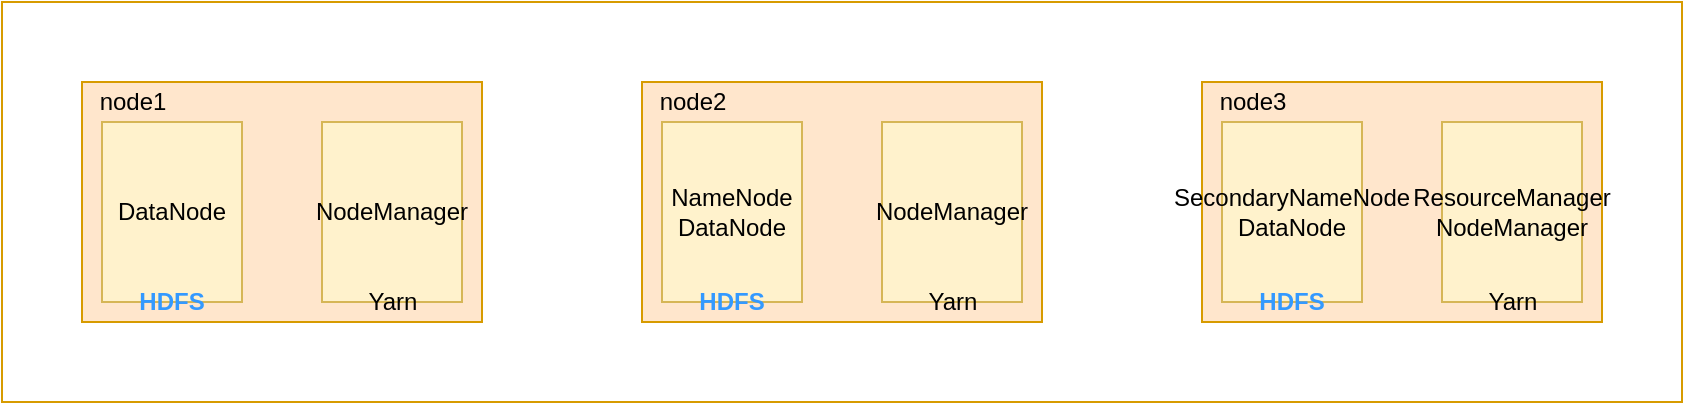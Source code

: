 <mxfile version="13.7.3" type="device"><diagram id="JRCldwdnKrKyg-LH6Jqc" name="Hadoop集群部署"><mxGraphModel dx="1422" dy="822" grid="1" gridSize="10" guides="1" tooltips="1" connect="1" arrows="1" fold="1" page="1" pageScale="1" pageWidth="827" pageHeight="1169" math="0" shadow="0"><root><mxCell id="0"/><mxCell id="1" parent="0"/><mxCell id="N9slFkiyFONMX77e6xqp-64" value="" style="group" parent="1" vertex="1" connectable="0"><mxGeometry x="80" y="360" width="760" height="120" as="geometry"/></mxCell><mxCell id="N9slFkiyFONMX77e6xqp-63" value="" style="group" parent="N9slFkiyFONMX77e6xqp-64" vertex="1" connectable="0"><mxGeometry width="760" height="120" as="geometry"/></mxCell><mxCell id="N9slFkiyFONMX77e6xqp-62" value="" style="group" parent="N9slFkiyFONMX77e6xqp-63" vertex="1" connectable="0"><mxGeometry width="760" height="120" as="geometry"/></mxCell><mxCell id="N9slFkiyFONMX77e6xqp-40" value="" style="group;fillColor=#ffe6cc;strokeColor=#d79b00;" parent="N9slFkiyFONMX77e6xqp-62" vertex="1" connectable="0"><mxGeometry width="200" height="120" as="geometry"/></mxCell><mxCell id="N9slFkiyFONMX77e6xqp-29" value="" style="group;fillColor=#dae8fc;strokeColor=#6c8ebf;" parent="N9slFkiyFONMX77e6xqp-40" vertex="1" connectable="0"><mxGeometry width="200" height="120" as="geometry"/></mxCell><mxCell id="N9slFkiyFONMX77e6xqp-12" value="" style="group" parent="N9slFkiyFONMX77e6xqp-29" vertex="1" connectable="0"><mxGeometry width="200" height="120" as="geometry"/></mxCell><mxCell id="N9slFkiyFONMX77e6xqp-10" value="" style="rounded=0;whiteSpace=wrap;html=1;fillColor=#ffe6cc;strokeColor=#d79b00;" parent="N9slFkiyFONMX77e6xqp-12" vertex="1"><mxGeometry width="200" height="120" as="geometry"/></mxCell><mxCell id="N9slFkiyFONMX77e6xqp-11" value="node1" style="text;html=1;align=center;verticalAlign=middle;resizable=0;points=[];autosize=1;" parent="N9slFkiyFONMX77e6xqp-12" vertex="1"><mxGeometry width="50" height="20" as="geometry"/></mxCell><mxCell id="N9slFkiyFONMX77e6xqp-19" value="DataNode" style="rounded=0;whiteSpace=wrap;html=1;fillColor=#fff2cc;strokeColor=#d6b656;" parent="N9slFkiyFONMX77e6xqp-12" vertex="1"><mxGeometry x="10" y="20" width="70" height="90" as="geometry"/></mxCell><mxCell id="N9slFkiyFONMX77e6xqp-28" value="NodeManager" style="rounded=0;whiteSpace=wrap;html=1;fillColor=#fff2cc;strokeColor=#d6b656;" parent="N9slFkiyFONMX77e6xqp-12" vertex="1"><mxGeometry x="120" y="20" width="70" height="90" as="geometry"/></mxCell><mxCell id="N9slFkiyFONMX77e6xqp-31" value="&lt;b&gt;&lt;font color=&quot;#3399ff&quot;&gt;HDFS&lt;/font&gt;&lt;/b&gt;" style="text;html=1;strokeColor=none;fillColor=none;align=center;verticalAlign=middle;whiteSpace=wrap;rounded=0;" parent="N9slFkiyFONMX77e6xqp-12" vertex="1"><mxGeometry x="25" y="100" width="40" height="20" as="geometry"/></mxCell><mxCell id="N9slFkiyFONMX77e6xqp-39" value="Yarn" style="text;html=1;align=center;verticalAlign=middle;resizable=0;points=[];autosize=1;" parent="N9slFkiyFONMX77e6xqp-12" vertex="1"><mxGeometry x="135" y="100" width="40" height="20" as="geometry"/></mxCell><mxCell id="N9slFkiyFONMX77e6xqp-41" value="" style="group" parent="N9slFkiyFONMX77e6xqp-62" vertex="1" connectable="0"><mxGeometry x="280" width="200" height="120" as="geometry"/></mxCell><mxCell id="N9slFkiyFONMX77e6xqp-42" value="" style="group;fillColor=#dae8fc;strokeColor=#6c8ebf;" parent="N9slFkiyFONMX77e6xqp-41" vertex="1" connectable="0"><mxGeometry width="200" height="120" as="geometry"/></mxCell><mxCell id="N9slFkiyFONMX77e6xqp-43" value="" style="group" parent="N9slFkiyFONMX77e6xqp-42" vertex="1" connectable="0"><mxGeometry width="200" height="120" as="geometry"/></mxCell><mxCell id="N9slFkiyFONMX77e6xqp-44" value="" style="rounded=0;whiteSpace=wrap;html=1;fillColor=#ffe6cc;strokeColor=#d79b00;" parent="N9slFkiyFONMX77e6xqp-43" vertex="1"><mxGeometry width="200" height="120" as="geometry"/></mxCell><mxCell id="N9slFkiyFONMX77e6xqp-45" value="node2" style="text;html=1;align=center;verticalAlign=middle;resizable=0;points=[];autosize=1;" parent="N9slFkiyFONMX77e6xqp-43" vertex="1"><mxGeometry width="50" height="20" as="geometry"/></mxCell><mxCell id="N9slFkiyFONMX77e6xqp-46" value="NameNode&lt;br&gt;DataNode" style="rounded=0;whiteSpace=wrap;html=1;fillColor=#fff2cc;strokeColor=#d6b656;" parent="N9slFkiyFONMX77e6xqp-43" vertex="1"><mxGeometry x="10" y="20" width="70" height="90" as="geometry"/></mxCell><mxCell id="N9slFkiyFONMX77e6xqp-47" value="NodeManager" style="rounded=0;whiteSpace=wrap;html=1;fillColor=#fff2cc;strokeColor=#d6b656;" parent="N9slFkiyFONMX77e6xqp-43" vertex="1"><mxGeometry x="120" y="20" width="70" height="90" as="geometry"/></mxCell><mxCell id="N9slFkiyFONMX77e6xqp-48" value="&lt;b&gt;&lt;font color=&quot;#3399ff&quot;&gt;HDFS&lt;/font&gt;&lt;/b&gt;" style="text;html=1;strokeColor=none;fillColor=none;align=center;verticalAlign=middle;whiteSpace=wrap;rounded=0;" parent="N9slFkiyFONMX77e6xqp-43" vertex="1"><mxGeometry x="25" y="100" width="40" height="20" as="geometry"/></mxCell><mxCell id="N9slFkiyFONMX77e6xqp-49" value="Yarn" style="text;html=1;align=center;verticalAlign=middle;resizable=0;points=[];autosize=1;" parent="N9slFkiyFONMX77e6xqp-43" vertex="1"><mxGeometry x="135" y="100" width="40" height="20" as="geometry"/></mxCell><mxCell id="N9slFkiyFONMX77e6xqp-51" value="" style="group;fillColor=#ffe6cc;strokeColor=#d79b00;" parent="N9slFkiyFONMX77e6xqp-62" vertex="1" connectable="0"><mxGeometry x="560" width="200" height="120" as="geometry"/></mxCell><mxCell id="N9slFkiyFONMX77e6xqp-52" value="" style="group;fillColor=#dae8fc;strokeColor=#6c8ebf;" parent="N9slFkiyFONMX77e6xqp-51" vertex="1" connectable="0"><mxGeometry width="200" height="120" as="geometry"/></mxCell><mxCell id="N9slFkiyFONMX77e6xqp-53" value="" style="group" parent="N9slFkiyFONMX77e6xqp-52" vertex="1" connectable="0"><mxGeometry width="200" height="120" as="geometry"/></mxCell><mxCell id="N9slFkiyFONMX77e6xqp-54" value="" style="rounded=0;whiteSpace=wrap;html=1;fillColor=#ffe6cc;strokeColor=#d79b00;" parent="N9slFkiyFONMX77e6xqp-53" vertex="1"><mxGeometry width="200" height="120" as="geometry"/></mxCell><mxCell id="N9slFkiyFONMX77e6xqp-55" value="node3" style="text;html=1;align=center;verticalAlign=middle;resizable=0;points=[];autosize=1;" parent="N9slFkiyFONMX77e6xqp-53" vertex="1"><mxGeometry width="50" height="20" as="geometry"/></mxCell><mxCell id="N9slFkiyFONMX77e6xqp-56" value="SecondaryNameNode&lt;br&gt;DataNode" style="rounded=0;whiteSpace=wrap;html=1;fillColor=#fff2cc;strokeColor=#d6b656;" parent="N9slFkiyFONMX77e6xqp-53" vertex="1"><mxGeometry x="10" y="20" width="70" height="90" as="geometry"/></mxCell><mxCell id="N9slFkiyFONMX77e6xqp-57" value="ResourceManager&lt;br&gt;NodeManager" style="rounded=0;whiteSpace=wrap;html=1;fillColor=#fff2cc;strokeColor=#d6b656;" parent="N9slFkiyFONMX77e6xqp-53" vertex="1"><mxGeometry x="120" y="20" width="70" height="90" as="geometry"/></mxCell><mxCell id="N9slFkiyFONMX77e6xqp-58" value="&lt;b&gt;&lt;font color=&quot;#3399ff&quot;&gt;HDFS&lt;/font&gt;&lt;/b&gt;" style="text;html=1;strokeColor=none;fillColor=none;align=center;verticalAlign=middle;whiteSpace=wrap;rounded=0;" parent="N9slFkiyFONMX77e6xqp-53" vertex="1"><mxGeometry x="25" y="100" width="40" height="20" as="geometry"/></mxCell><mxCell id="N9slFkiyFONMX77e6xqp-59" value="Yarn" style="text;html=1;align=center;verticalAlign=middle;resizable=0;points=[];autosize=1;" parent="N9slFkiyFONMX77e6xqp-53" vertex="1"><mxGeometry x="135" y="100" width="40" height="20" as="geometry"/></mxCell><mxCell id="N9slFkiyFONMX77e6xqp-66" value="" style="rounded=0;whiteSpace=wrap;html=1;strokeColor=#d79b00;fillColor=none;" parent="1" vertex="1"><mxGeometry x="40" y="320" width="840" height="200" as="geometry"/></mxCell></root></mxGraphModel></diagram></mxfile>